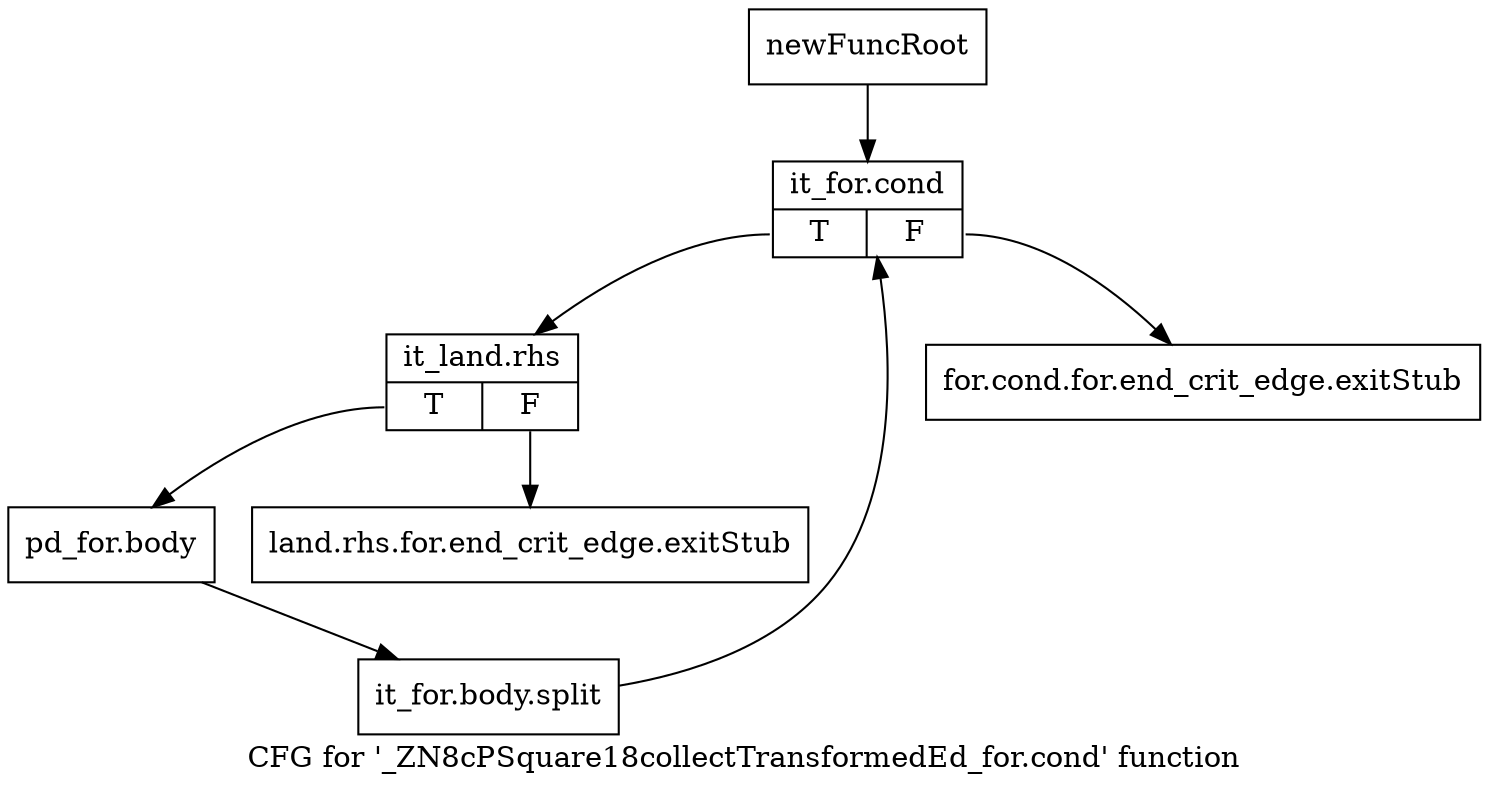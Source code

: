 digraph "CFG for '_ZN8cPSquare18collectTransformedEd_for.cond' function" {
	label="CFG for '_ZN8cPSquare18collectTransformedEd_for.cond' function";

	Node0x21503f0 [shape=record,label="{newFuncRoot}"];
	Node0x21503f0 -> Node0x21504e0;
	Node0x2150440 [shape=record,label="{for.cond.for.end_crit_edge.exitStub}"];
	Node0x2150490 [shape=record,label="{land.rhs.for.end_crit_edge.exitStub}"];
	Node0x21504e0 [shape=record,label="{it_for.cond|{<s0>T|<s1>F}}"];
	Node0x21504e0:s0 -> Node0x2150530;
	Node0x21504e0:s1 -> Node0x2150440;
	Node0x2150530 [shape=record,label="{it_land.rhs|{<s0>T|<s1>F}}"];
	Node0x2150530:s0 -> Node0x2150580;
	Node0x2150530:s1 -> Node0x2150490;
	Node0x2150580 [shape=record,label="{pd_for.body}"];
	Node0x2150580 -> Node0x48104b0;
	Node0x48104b0 [shape=record,label="{it_for.body.split}"];
	Node0x48104b0 -> Node0x21504e0;
}
